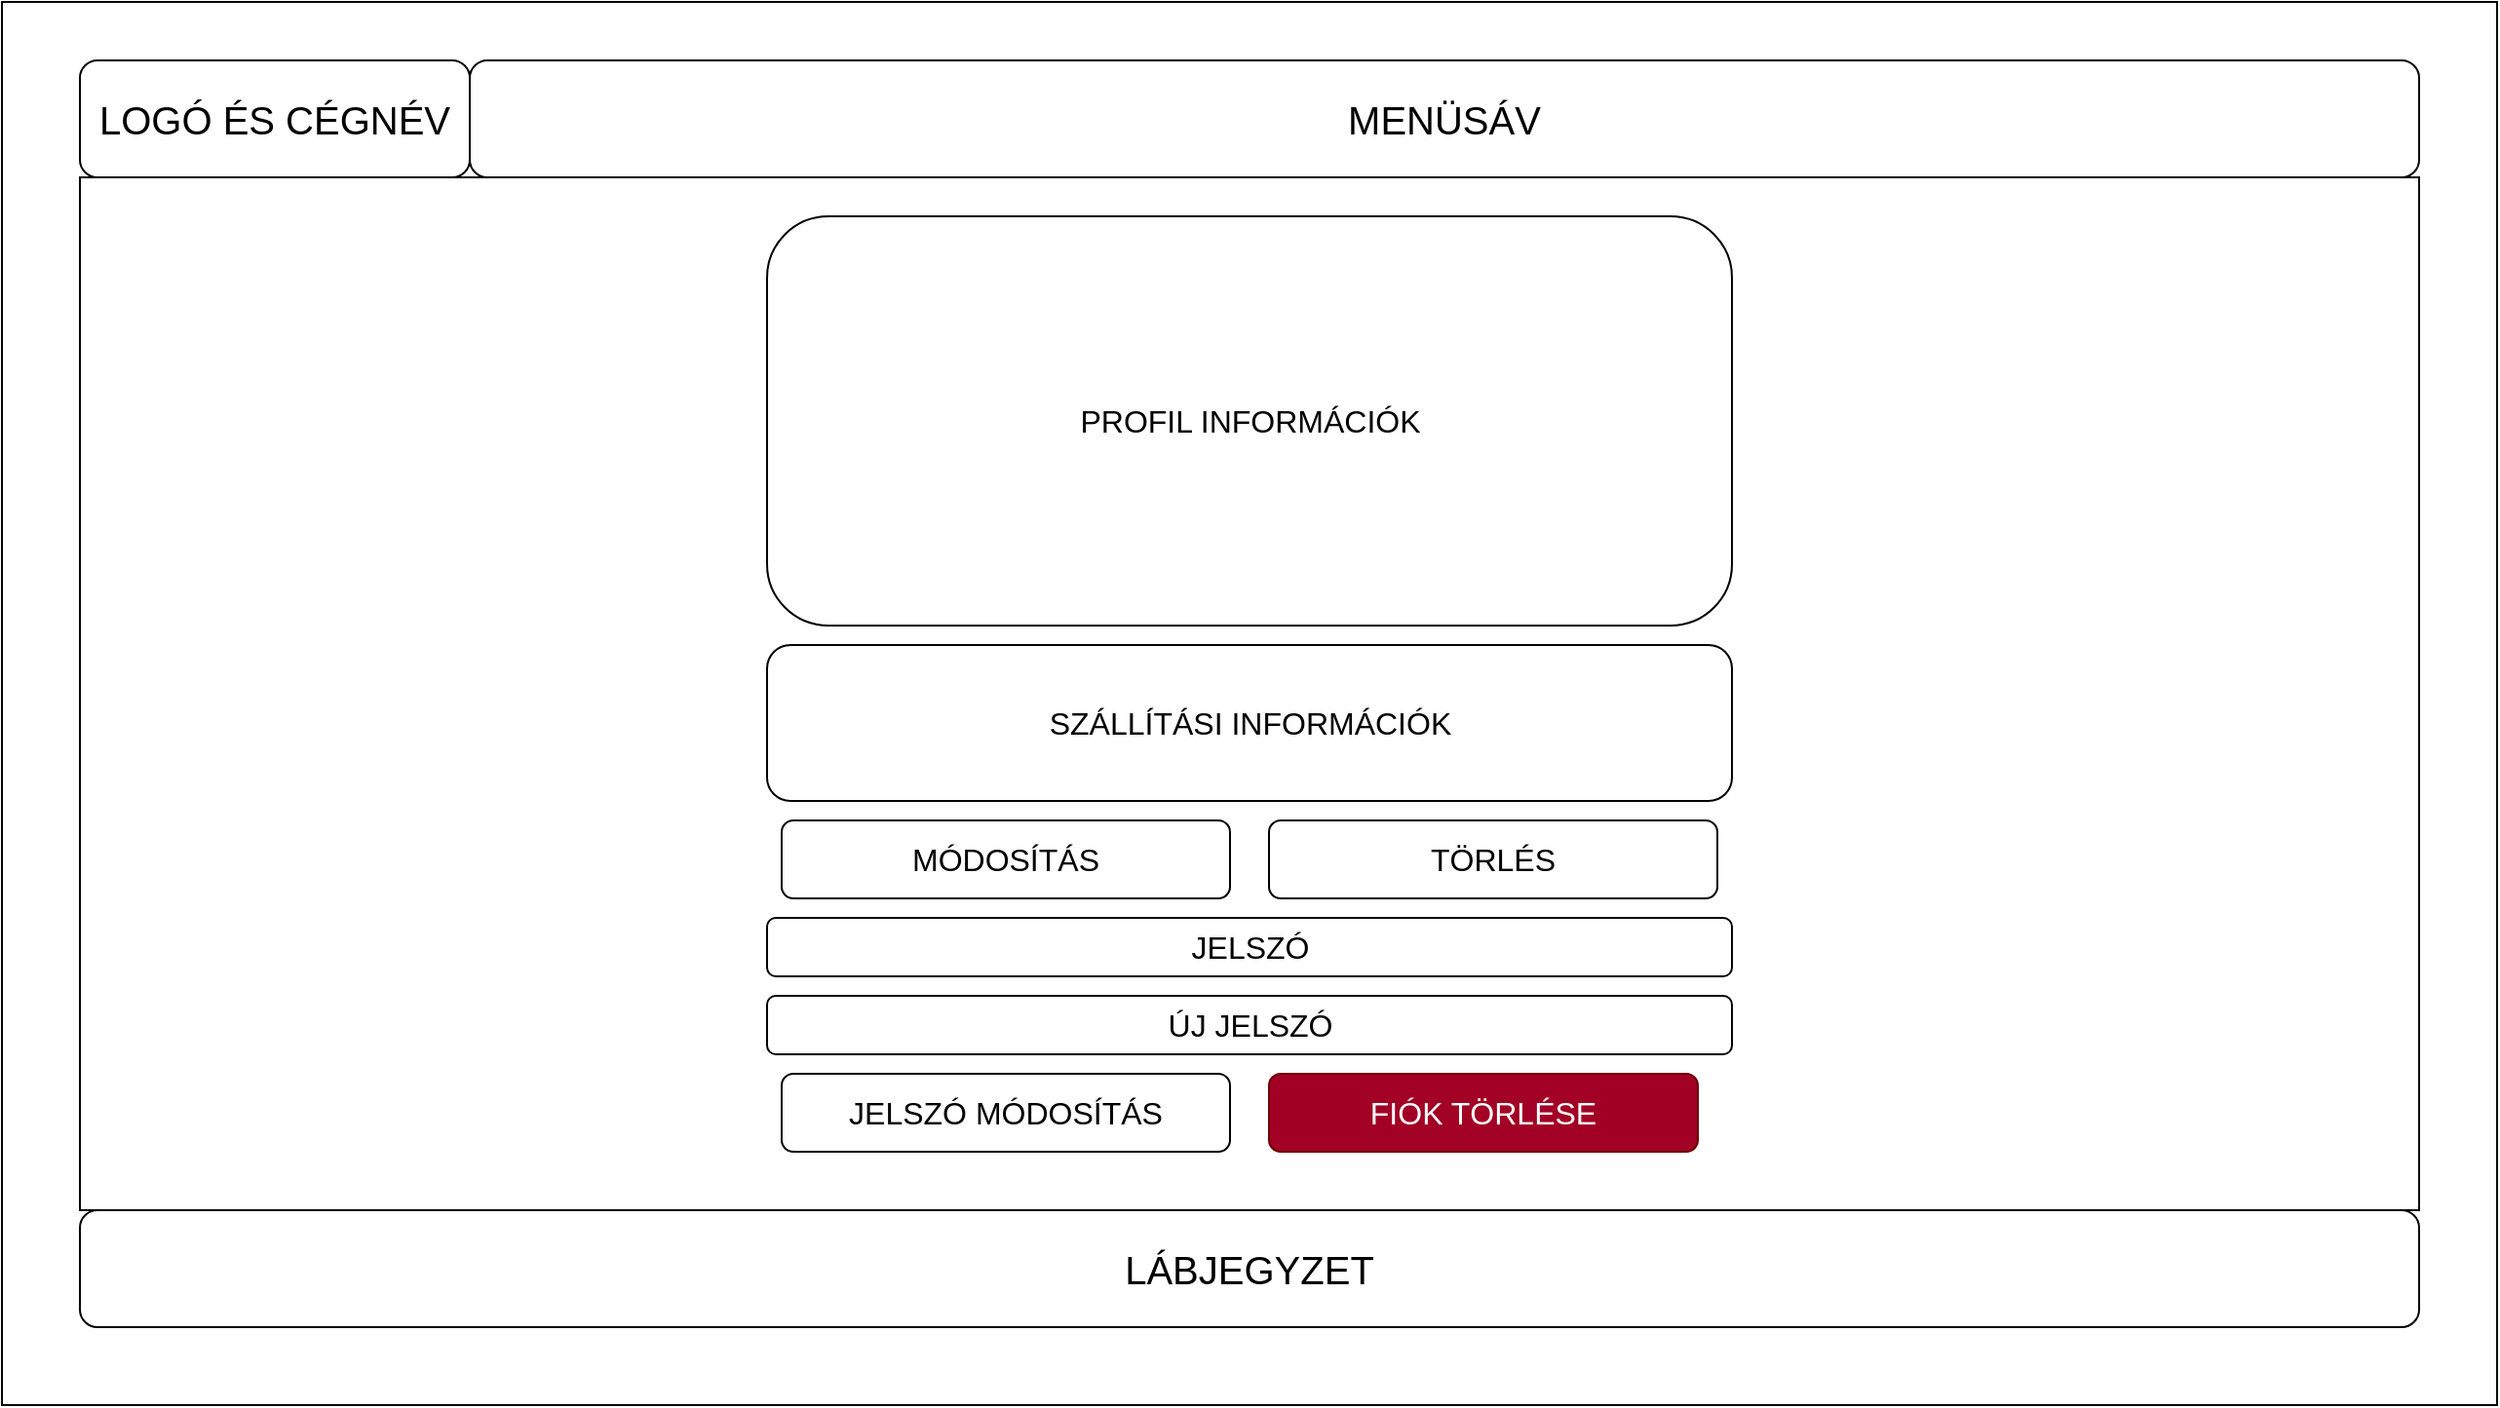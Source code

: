 <mxfile version="22.0.3" type="device">
  <diagram name="Page-1" id="3s8Mr9fV86bxXnv5ueiO">
    <mxGraphModel dx="1434" dy="846" grid="1" gridSize="10" guides="1" tooltips="1" connect="1" arrows="1" fold="1" page="1" pageScale="1" pageWidth="850" pageHeight="1100" math="0" shadow="0">
      <root>
        <mxCell id="0" />
        <mxCell id="1" parent="0" />
        <mxCell id="2RzQeX3J7dK5pUtuHAfu-1" value="" style="rounded=0;whiteSpace=wrap;html=1;fontSize=20;" parent="1" vertex="1">
          <mxGeometry width="1280" height="720" as="geometry" />
        </mxCell>
        <mxCell id="2RzQeX3J7dK5pUtuHAfu-2" value="MENÜSÁV" style="rounded=1;whiteSpace=wrap;html=1;fontSize=20;" parent="1" vertex="1">
          <mxGeometry x="240" y="30" width="1000" height="60" as="geometry" />
        </mxCell>
        <mxCell id="2RzQeX3J7dK5pUtuHAfu-3" value="LÁBJEGYZET" style="rounded=1;whiteSpace=wrap;html=1;fontSize=20;" parent="1" vertex="1">
          <mxGeometry x="40" y="620" width="1200" height="60" as="geometry" />
        </mxCell>
        <mxCell id="2RzQeX3J7dK5pUtuHAfu-4" value="LOGÓ ÉS CÉGNÉV" style="rounded=1;whiteSpace=wrap;html=1;fontSize=20;" parent="1" vertex="1">
          <mxGeometry x="40" y="30" width="200" height="60" as="geometry" />
        </mxCell>
        <mxCell id="2RzQeX3J7dK5pUtuHAfu-5" value="" style="rounded=0;whiteSpace=wrap;html=1;fontSize=20;" parent="1" vertex="1">
          <mxGeometry x="40" y="90" width="1200" height="530" as="geometry" />
        </mxCell>
        <mxCell id="2RzQeX3J7dK5pUtuHAfu-7" value="PROFIL INFORMÁCIÓK" style="rounded=1;whiteSpace=wrap;html=1;fontSize=16;" parent="1" vertex="1">
          <mxGeometry x="392.5" y="110" width="495" height="210" as="geometry" />
        </mxCell>
        <mxCell id="2RzQeX3J7dK5pUtuHAfu-8" value="FIÓK TÖRLÉSE" style="rounded=1;whiteSpace=wrap;html=1;fillColor=#a20025;fontColor=#ffffff;strokeColor=#6F0000;fontSize=16;" parent="1" vertex="1">
          <mxGeometry x="650" y="550" width="220" height="40" as="geometry" />
        </mxCell>
        <mxCell id="2RzQeX3J7dK5pUtuHAfu-9" value="JELSZÓ MÓDOSÍTÁS" style="rounded=1;whiteSpace=wrap;html=1;fontSize=16;" parent="1" vertex="1">
          <mxGeometry x="400" y="550" width="230" height="40" as="geometry" />
        </mxCell>
        <mxCell id="2RzQeX3J7dK5pUtuHAfu-10" value="SZÁLLÍTÁSI INFORMÁCIÓK" style="rounded=1;whiteSpace=wrap;html=1;fontSize=16;" parent="1" vertex="1">
          <mxGeometry x="392.5" y="330" width="495" height="80" as="geometry" />
        </mxCell>
        <mxCell id="2RzQeX3J7dK5pUtuHAfu-12" value="MÓDOSÍTÁS" style="rounded=1;whiteSpace=wrap;html=1;fontSize=16;" parent="1" vertex="1">
          <mxGeometry x="400" y="420" width="230" height="40" as="geometry" />
        </mxCell>
        <mxCell id="2RzQeX3J7dK5pUtuHAfu-14" value="JELSZÓ" style="rounded=1;whiteSpace=wrap;html=1;fontSize=16;" parent="1" vertex="1">
          <mxGeometry x="392.5" y="470" width="495" height="30" as="geometry" />
        </mxCell>
        <mxCell id="2RzQeX3J7dK5pUtuHAfu-15" value="ÚJ JELSZÓ" style="rounded=1;whiteSpace=wrap;html=1;fontSize=16;" parent="1" vertex="1">
          <mxGeometry x="392.5" y="510" width="495" height="30" as="geometry" />
        </mxCell>
        <mxCell id="2RzQeX3J7dK5pUtuHAfu-16" value="TÖRLÉS" style="rounded=1;whiteSpace=wrap;html=1;fontSize=16;" parent="1" vertex="1">
          <mxGeometry x="650" y="420" width="230" height="40" as="geometry" />
        </mxCell>
      </root>
    </mxGraphModel>
  </diagram>
</mxfile>
